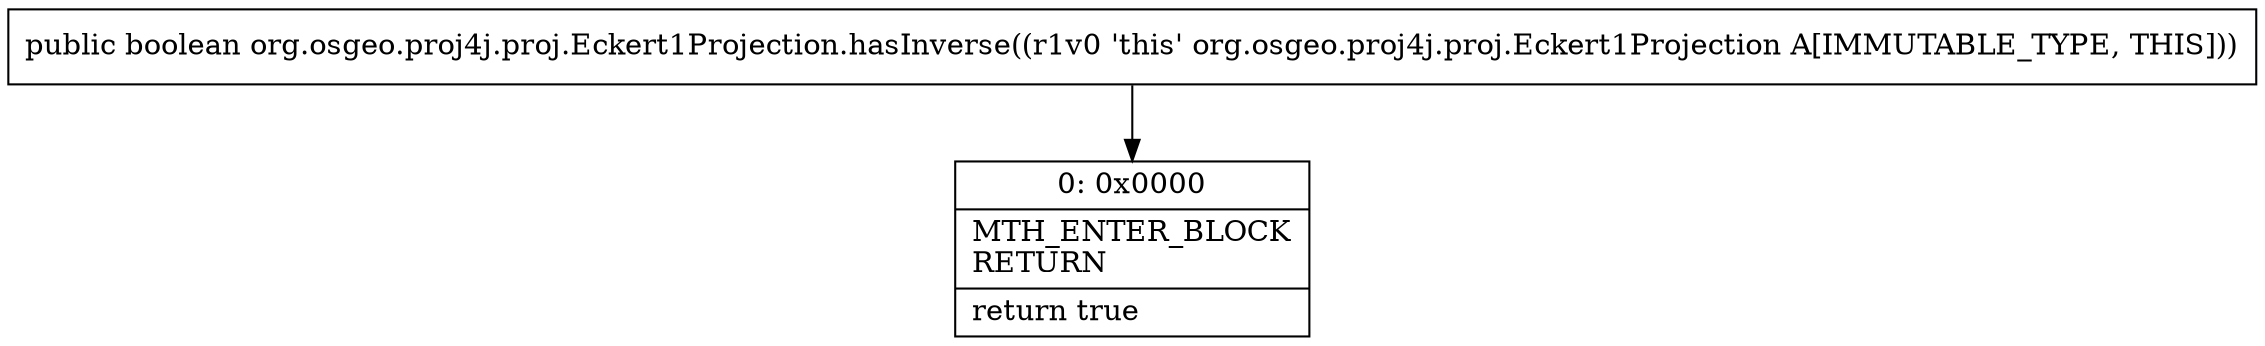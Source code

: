 digraph "CFG fororg.osgeo.proj4j.proj.Eckert1Projection.hasInverse()Z" {
Node_0 [shape=record,label="{0\:\ 0x0000|MTH_ENTER_BLOCK\lRETURN\l|return true\l}"];
MethodNode[shape=record,label="{public boolean org.osgeo.proj4j.proj.Eckert1Projection.hasInverse((r1v0 'this' org.osgeo.proj4j.proj.Eckert1Projection A[IMMUTABLE_TYPE, THIS])) }"];
MethodNode -> Node_0;
}

